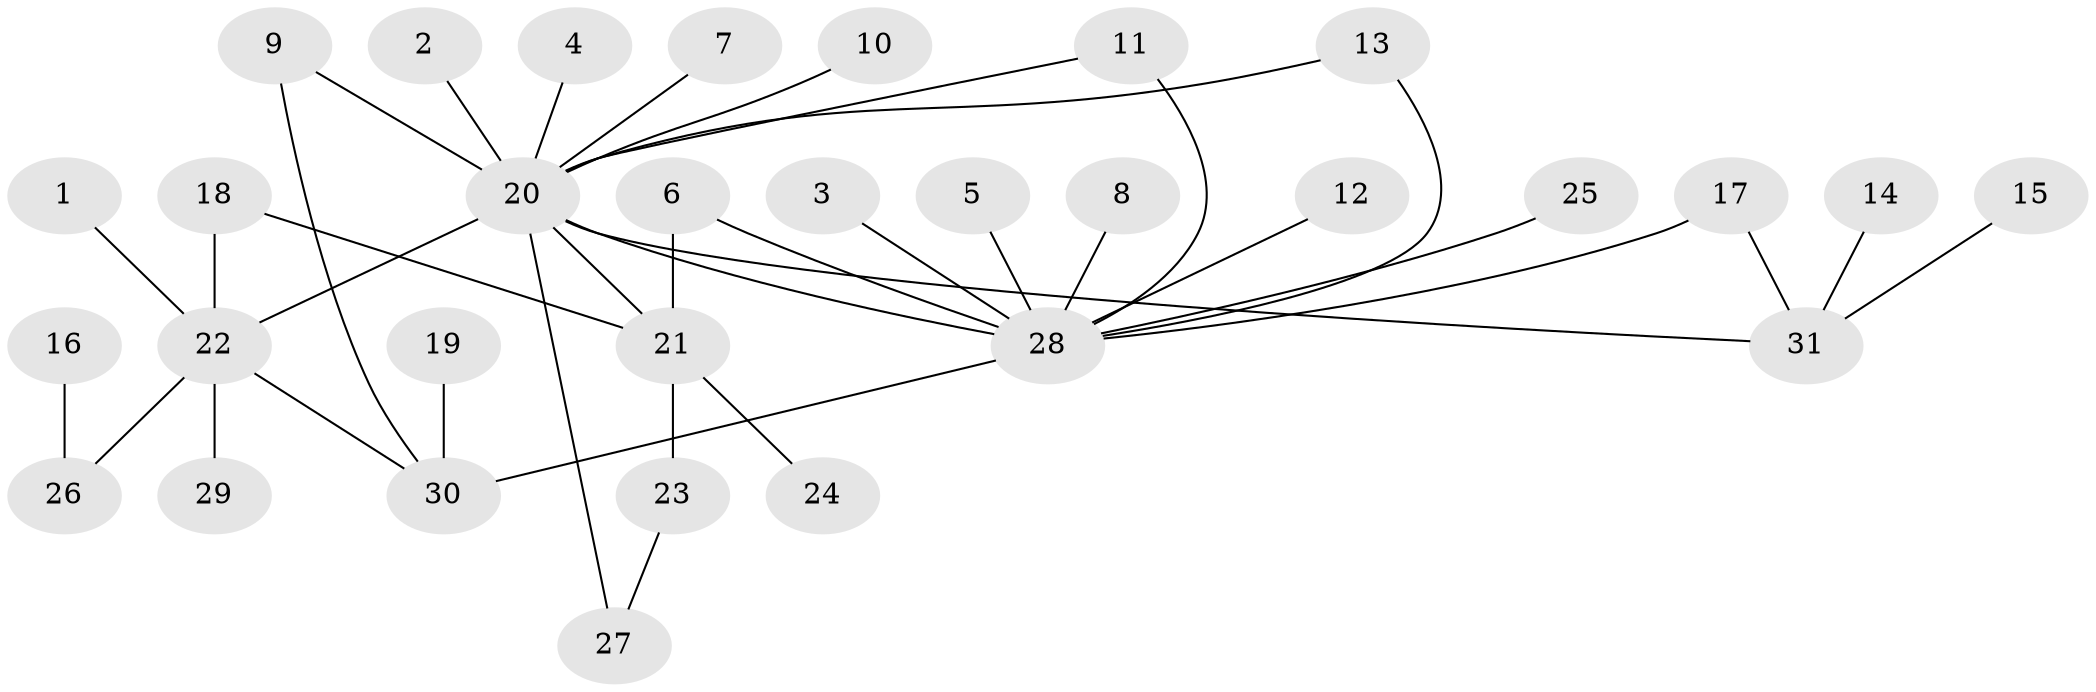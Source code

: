 // original degree distribution, {15: 0.016129032258064516, 3: 0.0967741935483871, 14: 0.016129032258064516, 8: 0.016129032258064516, 2: 0.2903225806451613, 6: 0.03225806451612903, 1: 0.4838709677419355, 7: 0.016129032258064516, 4: 0.03225806451612903}
// Generated by graph-tools (version 1.1) at 2025/49/03/09/25 03:49:53]
// undirected, 31 vertices, 38 edges
graph export_dot {
graph [start="1"]
  node [color=gray90,style=filled];
  1;
  2;
  3;
  4;
  5;
  6;
  7;
  8;
  9;
  10;
  11;
  12;
  13;
  14;
  15;
  16;
  17;
  18;
  19;
  20;
  21;
  22;
  23;
  24;
  25;
  26;
  27;
  28;
  29;
  30;
  31;
  1 -- 22 [weight=1.0];
  2 -- 20 [weight=1.0];
  3 -- 28 [weight=1.0];
  4 -- 20 [weight=1.0];
  5 -- 28 [weight=1.0];
  6 -- 21 [weight=1.0];
  6 -- 28 [weight=1.0];
  7 -- 20 [weight=1.0];
  8 -- 28 [weight=1.0];
  9 -- 20 [weight=1.0];
  9 -- 30 [weight=1.0];
  10 -- 20 [weight=1.0];
  11 -- 20 [weight=1.0];
  11 -- 28 [weight=1.0];
  12 -- 28 [weight=1.0];
  13 -- 20 [weight=1.0];
  13 -- 28 [weight=1.0];
  14 -- 31 [weight=1.0];
  15 -- 31 [weight=1.0];
  16 -- 26 [weight=1.0];
  17 -- 28 [weight=1.0];
  17 -- 31 [weight=1.0];
  18 -- 21 [weight=1.0];
  18 -- 22 [weight=1.0];
  19 -- 30 [weight=1.0];
  20 -- 21 [weight=1.0];
  20 -- 22 [weight=1.0];
  20 -- 27 [weight=1.0];
  20 -- 28 [weight=1.0];
  20 -- 31 [weight=1.0];
  21 -- 23 [weight=1.0];
  21 -- 24 [weight=1.0];
  22 -- 26 [weight=1.0];
  22 -- 29 [weight=1.0];
  22 -- 30 [weight=1.0];
  23 -- 27 [weight=1.0];
  25 -- 28 [weight=1.0];
  28 -- 30 [weight=2.0];
}
